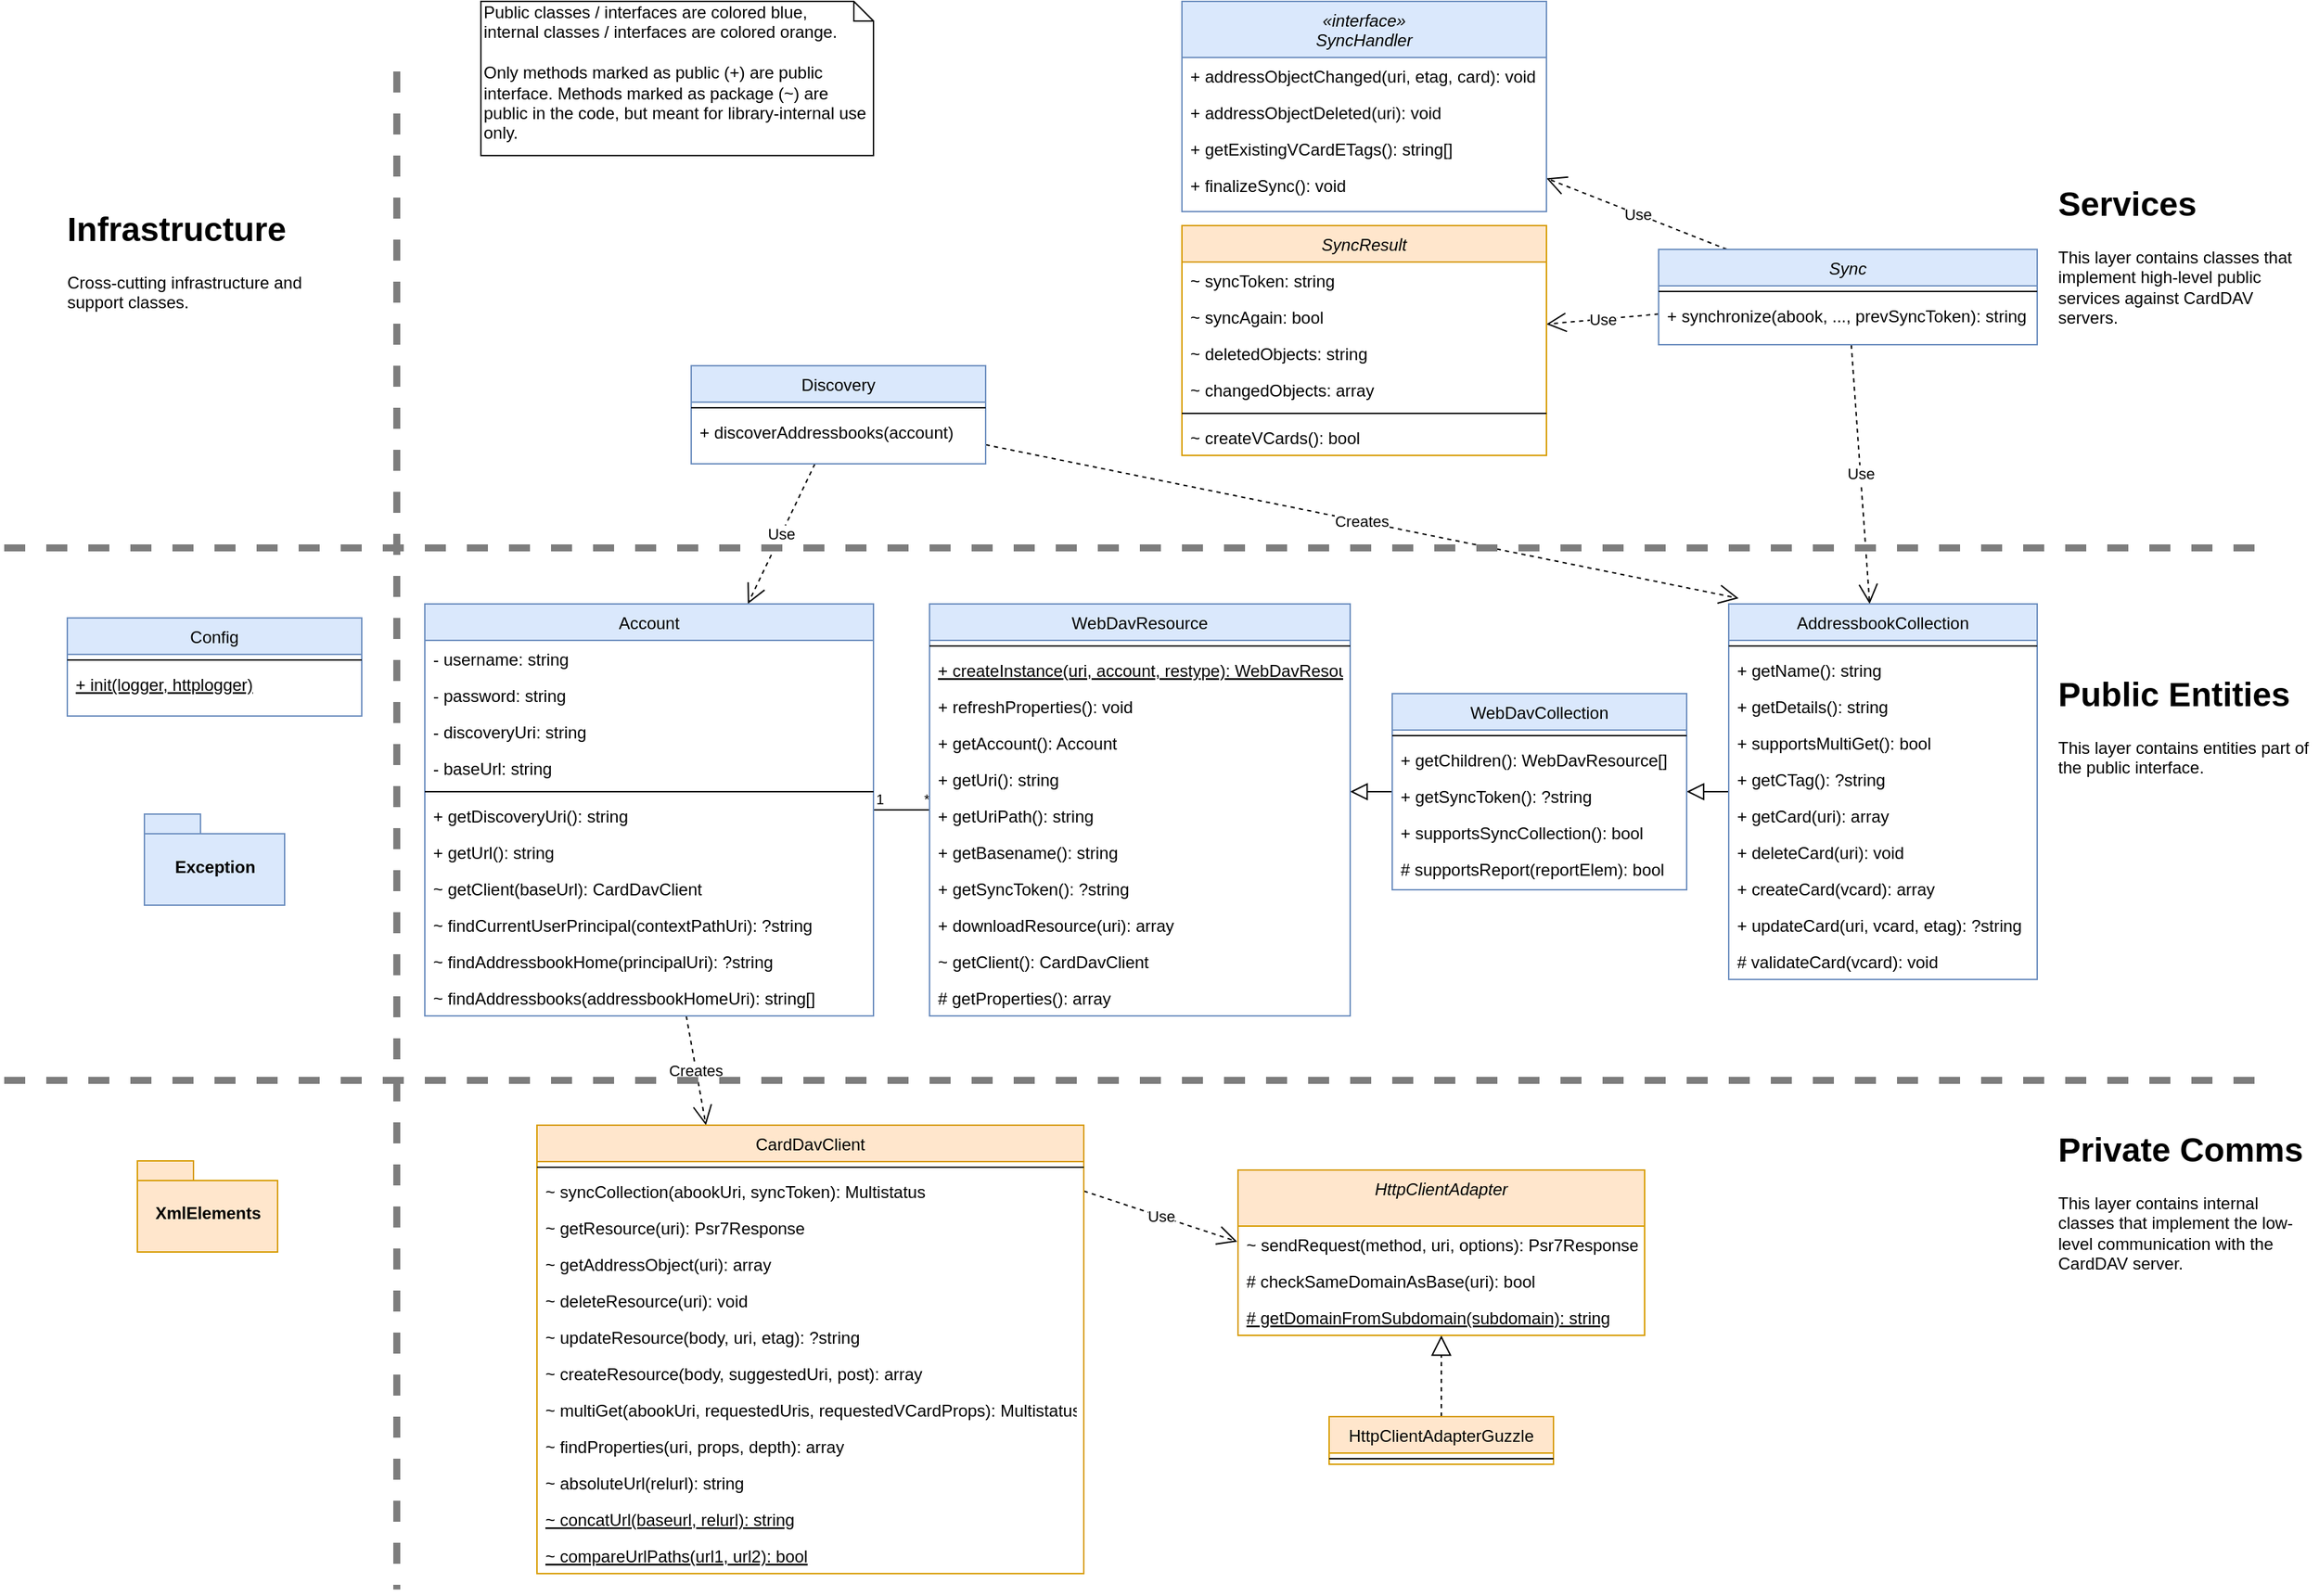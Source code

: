 <mxfile version="13.5.7" type="device"><diagram id="C5RBs43oDa-KdzZeNtuy" name="Page-1"><mxGraphModel dx="1615" dy="567" grid="1" gridSize="10" guides="1" tooltips="1" connect="1" arrows="1" fold="1" page="1" pageScale="1" pageWidth="827" pageHeight="1169" math="0" shadow="0"><root><mxCell id="WIyWlLk6GJQsqaUBKTNV-0"/><mxCell id="WIyWlLk6GJQsqaUBKTNV-1" parent="WIyWlLk6GJQsqaUBKTNV-0"/><mxCell id="zkfFHV4jXpPFQw0GAbJ--16" value="" style="endArrow=block;endSize=10;endFill=0;shadow=0;strokeWidth=1;rounded=0;edgeStyle=elbowEdgeStyle;elbow=horizontal;" parent="WIyWlLk6GJQsqaUBKTNV-1" source="u7erIZxzKKhx946gxsI2-0" target="v_oZCs1MGEyOnMnWpm-Y-0" edge="1"><mxGeometry width="160" relative="1" as="geometry"><mxPoint x="351" y="373" as="sourcePoint"/><mxPoint x="451" y="271" as="targetPoint"/><Array as="points"><mxPoint x="830" y="620"/><mxPoint x="820" y="640"/><mxPoint x="810" y="614"/></Array></mxGeometry></mxCell><mxCell id="u7erIZxzKKhx946gxsI2-4" value="Use" style="endArrow=open;endSize=12;dashed=1;html=1;" parent="WIyWlLk6GJQsqaUBKTNV-1" source="zkfFHV4jXpPFQw0GAbJ--0" target="u7erIZxzKKhx946gxsI2-0" edge="1"><mxGeometry width="160" relative="1" as="geometry"><mxPoint x="273.04" y="268" as="sourcePoint"/><mxPoint x="210" y="370" as="targetPoint"/></mxGeometry></mxCell><mxCell id="u7erIZxzKKhx946gxsI2-10" value="Creates" style="endArrow=open;endSize=12;dashed=1;html=1;entryX=0.032;entryY=-0.015;entryDx=0;entryDy=0;entryPerimeter=0;" parent="WIyWlLk6GJQsqaUBKTNV-1" source="zkfFHV4jXpPFQw0GAbJ--17" target="u7erIZxzKKhx946gxsI2-0" edge="1"><mxGeometry width="160" relative="1" as="geometry"><mxPoint x="361.045" y="268" as="sourcePoint"/><mxPoint x="526" y="490.98" as="targetPoint"/></mxGeometry></mxCell><mxCell id="u7erIZxzKKhx946gxsI2-11" value="Use" style="endArrow=open;endSize=12;dashed=1;html=1;" parent="WIyWlLk6GJQsqaUBKTNV-1" source="zkfFHV4jXpPFQw0GAbJ--17" target="zkfFHV4jXpPFQw0GAbJ--6" edge="1"><mxGeometry width="160" relative="1" as="geometry"><mxPoint x="558.801" y="268" as="sourcePoint"/><mxPoint x="551.199" y="490" as="targetPoint"/></mxGeometry></mxCell><mxCell id="u7erIZxzKKhx946gxsI2-27" value="Use" style="endArrow=open;endSize=12;dashed=1;html=1;" parent="WIyWlLk6GJQsqaUBKTNV-1" source="zkfFHV4jXpPFQw0GAbJ--0" target="u7erIZxzKKhx946gxsI2-36" edge="1"><mxGeometry width="160" relative="1" as="geometry"><mxPoint x="660" y="220" as="sourcePoint"/><mxPoint x="710.0" y="206.579" as="targetPoint"/></mxGeometry></mxCell><mxCell id="u7erIZxzKKhx946gxsI2-28" value="Use" style="endArrow=open;endSize=12;dashed=1;html=1;" parent="WIyWlLk6GJQsqaUBKTNV-1" source="zkfFHV4jXpPFQw0GAbJ--0" target="u7erIZxzKKhx946gxsI2-20" edge="1"><mxGeometry width="160" relative="1" as="geometry"><mxPoint x="630" y="221.891" as="sourcePoint"/><mxPoint x="720" y="205.2" as="targetPoint"/></mxGeometry></mxCell><mxCell id="u7erIZxzKKhx946gxsI2-71" value="" style="endArrow=none;html=1;rounded=0;" parent="WIyWlLk6GJQsqaUBKTNV-1" source="zkfFHV4jXpPFQw0GAbJ--6" target="zkfFHV4jXpPFQw0GAbJ--13" edge="1"><mxGeometry relative="1" as="geometry"><mxPoint x="390" y="840" as="sourcePoint"/><mxPoint x="550" y="840" as="targetPoint"/></mxGeometry></mxCell><mxCell id="u7erIZxzKKhx946gxsI2-72" value="1" style="resizable=0;html=1;align=left;verticalAlign=bottom;labelBackgroundColor=#ffffff;fontSize=10;" parent="u7erIZxzKKhx946gxsI2-71" connectable="0" vertex="1"><mxGeometry x="-1" relative="1" as="geometry"/></mxCell><mxCell id="u7erIZxzKKhx946gxsI2-73" value="*" style="resizable=0;html=1;align=right;verticalAlign=bottom;labelBackgroundColor=#ffffff;fontSize=10;" parent="u7erIZxzKKhx946gxsI2-71" connectable="0" vertex="1"><mxGeometry x="1" relative="1" as="geometry"/></mxCell><mxCell id="u7erIZxzKKhx946gxsI2-80" value="Use" style="endArrow=open;endSize=12;dashed=1;html=1;exitX=1;exitY=0.5;exitDx=0;exitDy=0;entryX=-0.002;entryY=0.433;entryDx=0;entryDy=0;entryPerimeter=0;" parent="WIyWlLk6GJQsqaUBKTNV-1" source="u7erIZxzKKhx946gxsI2-15" target="u7erIZxzKKhx946gxsI2-75" edge="1"><mxGeometry width="160" relative="1" as="geometry"><mxPoint x="265" y="980.491" as="sourcePoint"/><mxPoint x="425" y="949.996" as="targetPoint"/></mxGeometry></mxCell><mxCell id="u7erIZxzKKhx946gxsI2-84" value="" style="endArrow=block;dashed=1;endFill=0;endSize=12;html=1;" parent="WIyWlLk6GJQsqaUBKTNV-1" source="u7erIZxzKKhx946gxsI2-81" target="u7erIZxzKKhx946gxsI2-75" edge="1"><mxGeometry width="160" relative="1" as="geometry"><mxPoint x="310" y="1038" as="sourcePoint"/><mxPoint x="470" y="1038" as="targetPoint"/></mxGeometry></mxCell><mxCell id="u7erIZxzKKhx946gxsI2-85" value="Creates" style="endArrow=open;endSize=12;dashed=1;html=1;entryX=0.309;entryY=0;entryDx=0;entryDy=0;entryPerimeter=0;" parent="WIyWlLk6GJQsqaUBKTNV-1" source="zkfFHV4jXpPFQw0GAbJ--6" target="u7erIZxzKKhx946gxsI2-14" edge="1"><mxGeometry width="160" relative="1" as="geometry"><mxPoint x="20.001" y="876" as="sourcePoint"/><mxPoint x="398.66" y="1081.98" as="targetPoint"/></mxGeometry></mxCell><mxCell id="u7erIZxzKKhx946gxsI2-75" value="HttpClientAdapter" style="swimlane;fontStyle=2;align=center;verticalAlign=top;childLayout=stackLayout;horizontal=1;startSize=40;horizontalStack=0;resizeParent=1;resizeLast=0;collapsible=1;marginBottom=0;rounded=0;shadow=0;strokeWidth=1;fillColor=#ffe6cc;strokeColor=#d79b00;movableLabel=0;resizeHeight=1;" parent="WIyWlLk6GJQsqaUBKTNV-1" vertex="1"><mxGeometry x="560" y="884" width="290" height="118" as="geometry"><mxRectangle x="220" y="120" width="160" height="26" as="alternateBounds"/></mxGeometry></mxCell><mxCell id="u7erIZxzKKhx946gxsI2-76" value="~ sendRequest(method, uri, options): Psr7Response" style="text;strokeColor=none;fillColor=none;align=left;verticalAlign=top;spacingLeft=4;spacingRight=4;overflow=hidden;rotatable=0;points=[[0,0.5],[1,0.5]];portConstraint=eastwest;" parent="u7erIZxzKKhx946gxsI2-75" vertex="1"><mxGeometry y="40" width="290" height="26" as="geometry"/></mxCell><mxCell id="rVAlodFFeOMfBNMGurua-0" value="# checkSameDomainAsBase(uri): bool" style="text;strokeColor=none;fillColor=none;align=left;verticalAlign=top;spacingLeft=4;spacingRight=4;overflow=hidden;rotatable=0;points=[[0,0.5],[1,0.5]];portConstraint=eastwest;" parent="u7erIZxzKKhx946gxsI2-75" vertex="1"><mxGeometry y="66" width="290" height="26" as="geometry"/></mxCell><mxCell id="rVAlodFFeOMfBNMGurua-1" value="# getDomainFromSubdomain(subdomain): string" style="text;strokeColor=none;fillColor=none;align=left;verticalAlign=top;spacingLeft=4;spacingRight=4;overflow=hidden;rotatable=0;points=[[0,0.5],[1,0.5]];portConstraint=eastwest;fontStyle=4" parent="u7erIZxzKKhx946gxsI2-75" vertex="1"><mxGeometry y="92" width="290" height="26" as="geometry"/></mxCell><mxCell id="u7erIZxzKKhx946gxsI2-14" value="CardDavClient" style="swimlane;fontStyle=0;align=center;verticalAlign=top;childLayout=stackLayout;horizontal=1;startSize=26;horizontalStack=0;resizeParent=1;resizeLast=0;collapsible=1;marginBottom=0;rounded=0;shadow=0;strokeWidth=1;fillColor=#ffe6cc;strokeColor=#d79b00;" parent="WIyWlLk6GJQsqaUBKTNV-1" vertex="1"><mxGeometry x="60" y="852" width="390" height="320" as="geometry"><mxRectangle x="340" y="380" width="170" height="26" as="alternateBounds"/></mxGeometry></mxCell><mxCell id="u7erIZxzKKhx946gxsI2-16" value="" style="line;html=1;strokeWidth=1;align=left;verticalAlign=middle;spacingTop=-1;spacingLeft=3;spacingRight=3;rotatable=0;labelPosition=right;points=[];portConstraint=eastwest;" parent="u7erIZxzKKhx946gxsI2-14" vertex="1"><mxGeometry y="26" width="390" height="8" as="geometry"/></mxCell><mxCell id="u7erIZxzKKhx946gxsI2-15" value="~ syncCollection(abookUri, syncToken): Multistatus" style="text;align=left;verticalAlign=top;spacingLeft=4;spacingRight=4;overflow=hidden;rotatable=0;points=[[0,0.5],[1,0.5]];portConstraint=eastwest;" parent="u7erIZxzKKhx946gxsI2-14" vertex="1"><mxGeometry y="34" width="390" height="26" as="geometry"/></mxCell><mxCell id="u7erIZxzKKhx946gxsI2-86" value="~ getResource(uri): Psr7Response" style="text;align=left;verticalAlign=top;spacingLeft=4;spacingRight=4;overflow=hidden;rotatable=0;points=[[0,0.5],[1,0.5]];portConstraint=eastwest;" parent="u7erIZxzKKhx946gxsI2-14" vertex="1"><mxGeometry y="60" width="390" height="26" as="geometry"/></mxCell><mxCell id="u7erIZxzKKhx946gxsI2-87" value="~ getAddressObject(uri): array" style="text;align=left;verticalAlign=top;spacingLeft=4;spacingRight=4;overflow=hidden;rotatable=0;points=[[0,0.5],[1,0.5]];portConstraint=eastwest;" parent="u7erIZxzKKhx946gxsI2-14" vertex="1"><mxGeometry y="86" width="390" height="26" as="geometry"/></mxCell><mxCell id="u7erIZxzKKhx946gxsI2-88" value="~ deleteResource(uri): void" style="text;align=left;verticalAlign=top;spacingLeft=4;spacingRight=4;overflow=hidden;rotatable=0;points=[[0,0.5],[1,0.5]];portConstraint=eastwest;" parent="u7erIZxzKKhx946gxsI2-14" vertex="1"><mxGeometry y="112" width="390" height="26" as="geometry"/></mxCell><mxCell id="u7erIZxzKKhx946gxsI2-89" value="~ updateResource(body, uri, etag): ?string" style="text;align=left;verticalAlign=top;spacingLeft=4;spacingRight=4;overflow=hidden;rotatable=0;points=[[0,0.5],[1,0.5]];portConstraint=eastwest;" parent="u7erIZxzKKhx946gxsI2-14" vertex="1"><mxGeometry y="138" width="390" height="26" as="geometry"/></mxCell><mxCell id="u7erIZxzKKhx946gxsI2-90" value="~ createResource(body, suggestedUri, post): array" style="text;align=left;verticalAlign=top;spacingLeft=4;spacingRight=4;overflow=hidden;rotatable=0;points=[[0,0.5],[1,0.5]];portConstraint=eastwest;" parent="u7erIZxzKKhx946gxsI2-14" vertex="1"><mxGeometry y="164" width="390" height="26" as="geometry"/></mxCell><mxCell id="u7erIZxzKKhx946gxsI2-91" value="~ multiGet(abookUri, requestedUris, requestedVCardProps): Multistatus" style="text;align=left;verticalAlign=top;spacingLeft=4;spacingRight=4;overflow=hidden;rotatable=0;points=[[0,0.5],[1,0.5]];portConstraint=eastwest;" parent="u7erIZxzKKhx946gxsI2-14" vertex="1"><mxGeometry y="190" width="390" height="26" as="geometry"/></mxCell><mxCell id="u7erIZxzKKhx946gxsI2-92" value="~ findProperties(uri, props, depth): array" style="text;align=left;verticalAlign=top;spacingLeft=4;spacingRight=4;overflow=hidden;rotatable=0;points=[[0,0.5],[1,0.5]];portConstraint=eastwest;" parent="u7erIZxzKKhx946gxsI2-14" vertex="1"><mxGeometry y="216" width="390" height="26" as="geometry"/></mxCell><mxCell id="u7erIZxzKKhx946gxsI2-93" value="~ absoluteUrl(relurl): string" style="text;align=left;verticalAlign=top;spacingLeft=4;spacingRight=4;overflow=hidden;rotatable=0;points=[[0,0.5],[1,0.5]];portConstraint=eastwest;" parent="u7erIZxzKKhx946gxsI2-14" vertex="1"><mxGeometry y="242" width="390" height="26" as="geometry"/></mxCell><mxCell id="u7erIZxzKKhx946gxsI2-94" value="~ concatUrl(baseurl, relurl): string" style="text;align=left;verticalAlign=top;spacingLeft=4;spacingRight=4;overflow=hidden;rotatable=0;points=[[0,0.5],[1,0.5]];portConstraint=eastwest;fontStyle=4" parent="u7erIZxzKKhx946gxsI2-14" vertex="1"><mxGeometry y="268" width="390" height="26" as="geometry"/></mxCell><mxCell id="u7erIZxzKKhx946gxsI2-95" value="~ compareUrlPaths(url1, url2): bool" style="text;align=left;verticalAlign=top;spacingLeft=4;spacingRight=4;overflow=hidden;rotatable=0;points=[[0,0.5],[1,0.5]];portConstraint=eastwest;fontStyle=4" parent="u7erIZxzKKhx946gxsI2-14" vertex="1"><mxGeometry y="294" width="390" height="26" as="geometry"/></mxCell><mxCell id="u7erIZxzKKhx946gxsI2-96" value="" style="endArrow=none;html=1;strokeWidth=5;dashed=1;strokeColor=#7D7D7D;" parent="WIyWlLk6GJQsqaUBKTNV-1" edge="1"><mxGeometry width="50" height="50" relative="1" as="geometry"><mxPoint x="-320" y="440" as="sourcePoint"/><mxPoint x="1300" y="440" as="targetPoint"/></mxGeometry></mxCell><mxCell id="u7erIZxzKKhx946gxsI2-97" value="" style="endArrow=none;html=1;strokeWidth=5;dashed=1;strokeColor=#7D7D7D;" parent="WIyWlLk6GJQsqaUBKTNV-1" edge="1"><mxGeometry width="50" height="50" relative="1" as="geometry"><mxPoint x="-320" y="820" as="sourcePoint"/><mxPoint x="1300" y="820" as="targetPoint"/></mxGeometry></mxCell><mxCell id="u7erIZxzKKhx946gxsI2-99" value="&lt;h1&gt;Services&lt;/h1&gt;&lt;p&gt;This layer contains classes that implement high-level public services against CardDAV servers.&lt;/p&gt;" style="text;html=1;strokeColor=none;fillColor=none;spacing=5;spacingTop=-20;whiteSpace=wrap;overflow=hidden;rounded=0;" parent="WIyWlLk6GJQsqaUBKTNV-1" vertex="1"><mxGeometry x="1140" y="175" width="190" height="120" as="geometry"/></mxCell><mxCell id="u7erIZxzKKhx946gxsI2-100" value="&lt;h1&gt;Public Entities&lt;/h1&gt;&lt;p&gt;This layer contains entities part of the public interface.&lt;/p&gt;" style="text;html=1;strokeColor=none;fillColor=none;spacing=5;spacingTop=-20;whiteSpace=wrap;overflow=hidden;rounded=0;" parent="WIyWlLk6GJQsqaUBKTNV-1" vertex="1"><mxGeometry x="1140" y="525" width="190" height="85" as="geometry"/></mxCell><mxCell id="u7erIZxzKKhx946gxsI2-101" value="Public classes / interfaces are colored blue,&lt;br&gt;internal classes / interfaces are colored orange.&lt;br&gt;&lt;br&gt;Only methods marked as public (+) are public interface. Methods marked as package (~) are public in the code, but meant for library-internal use only." style="shape=note;whiteSpace=wrap;html=1;size=14;verticalAlign=top;align=left;spacingTop=-6;" parent="WIyWlLk6GJQsqaUBKTNV-1" vertex="1"><mxGeometry x="20" y="50" width="280" height="110" as="geometry"/></mxCell><mxCell id="u7erIZxzKKhx946gxsI2-102" value="&lt;h1&gt;Private Comms&lt;/h1&gt;&lt;p&gt;This layer contains internal classes that implement the low-level communication with the CardDAV server.&lt;/p&gt;" style="text;html=1;strokeColor=none;fillColor=none;spacing=5;spacingTop=-20;whiteSpace=wrap;overflow=hidden;rounded=0;" parent="WIyWlLk6GJQsqaUBKTNV-1" vertex="1"><mxGeometry x="1140" y="850" width="190" height="120" as="geometry"/></mxCell><mxCell id="u7erIZxzKKhx946gxsI2-107" value="XmlElements" style="shape=folder;fontStyle=1;spacingTop=10;tabWidth=40;tabHeight=14;tabPosition=left;html=1;fillColor=#ffe6cc;strokeColor=#d79b00;" parent="WIyWlLk6GJQsqaUBKTNV-1" vertex="1"><mxGeometry x="-225" y="877.5" width="100" height="65" as="geometry"/></mxCell><mxCell id="u7erIZxzKKhx946gxsI2-110" value="Exception" style="shape=folder;fontStyle=1;spacingTop=10;tabWidth=40;tabHeight=14;tabPosition=left;html=1;fillColor=#dae8fc;strokeColor=#6c8ebf;" parent="WIyWlLk6GJQsqaUBKTNV-1" vertex="1"><mxGeometry x="-220" y="630" width="100" height="65" as="geometry"/></mxCell><mxCell id="u7erIZxzKKhx946gxsI2-104" value="Config" style="swimlane;fontStyle=0;align=center;verticalAlign=top;childLayout=stackLayout;horizontal=1;startSize=26;horizontalStack=0;resizeParent=1;resizeLast=0;collapsible=1;marginBottom=0;rounded=0;shadow=0;strokeWidth=1;fillColor=#dae8fc;strokeColor=#6c8ebf;" parent="WIyWlLk6GJQsqaUBKTNV-1" vertex="1"><mxGeometry x="-275" y="490" width="210" height="70" as="geometry"><mxRectangle x="550" y="140" width="160" height="26" as="alternateBounds"/></mxGeometry></mxCell><mxCell id="u7erIZxzKKhx946gxsI2-105" value="" style="line;html=1;strokeWidth=1;align=left;verticalAlign=middle;spacingTop=-1;spacingLeft=3;spacingRight=3;rotatable=0;labelPosition=right;points=[];portConstraint=eastwest;" parent="u7erIZxzKKhx946gxsI2-104" vertex="1"><mxGeometry y="26" width="210" height="8" as="geometry"/></mxCell><mxCell id="u7erIZxzKKhx946gxsI2-106" value="+ init(logger, httplogger)" style="text;align=left;verticalAlign=top;spacingLeft=4;spacingRight=4;overflow=hidden;rotatable=0;points=[[0,0.5],[1,0.5]];portConstraint=eastwest;fontStyle=4" parent="u7erIZxzKKhx946gxsI2-104" vertex="1"><mxGeometry y="34" width="210" height="26" as="geometry"/></mxCell><mxCell id="u7erIZxzKKhx946gxsI2-111" value="" style="endArrow=none;html=1;strokeWidth=5;dashed=1;strokeColor=#7D7D7D;" parent="WIyWlLk6GJQsqaUBKTNV-1" edge="1"><mxGeometry width="50" height="50" relative="1" as="geometry"><mxPoint x="-40" y="100" as="sourcePoint"/><mxPoint x="-40" y="1183.333" as="targetPoint"/></mxGeometry></mxCell><mxCell id="u7erIZxzKKhx946gxsI2-112" value="&lt;h1&gt;Infrastructure&lt;/h1&gt;&lt;p&gt;Cross-cutting infrastructure and support classes.&lt;/p&gt;" style="text;html=1;strokeColor=none;fillColor=none;spacing=5;spacingTop=-20;whiteSpace=wrap;overflow=hidden;rounded=0;" parent="WIyWlLk6GJQsqaUBKTNV-1" vertex="1"><mxGeometry x="-280" y="192.5" width="190" height="85" as="geometry"/></mxCell><mxCell id="u7erIZxzKKhx946gxsI2-81" value="HttpClientAdapterGuzzle" style="swimlane;fontStyle=0;align=center;verticalAlign=top;childLayout=stackLayout;horizontal=1;startSize=26;horizontalStack=0;resizeParent=1;resizeLast=0;collapsible=1;marginBottom=0;rounded=0;shadow=0;strokeWidth=1;fillColor=#ffe6cc;strokeColor=#d79b00;" parent="WIyWlLk6GJQsqaUBKTNV-1" vertex="1"><mxGeometry x="625" y="1060" width="160" height="34" as="geometry"><mxRectangle x="340" y="380" width="170" height="26" as="alternateBounds"/></mxGeometry></mxCell><mxCell id="u7erIZxzKKhx946gxsI2-83" value="" style="line;html=1;strokeWidth=1;align=left;verticalAlign=middle;spacingTop=-1;spacingLeft=3;spacingRight=3;rotatable=0;labelPosition=right;points=[];portConstraint=eastwest;" parent="u7erIZxzKKhx946gxsI2-81" vertex="1"><mxGeometry y="26" width="160" height="8" as="geometry"/></mxCell><mxCell id="zkfFHV4jXpPFQw0GAbJ--6" value="Account" style="swimlane;fontStyle=0;align=center;verticalAlign=top;childLayout=stackLayout;horizontal=1;startSize=26;horizontalStack=0;resizeParent=1;resizeLast=0;collapsible=1;marginBottom=0;rounded=0;shadow=0;strokeWidth=1;fillColor=#dae8fc;strokeColor=#6c8ebf;" parent="WIyWlLk6GJQsqaUBKTNV-1" vertex="1"><mxGeometry x="-20" y="480" width="320" height="294" as="geometry"><mxRectangle x="130" y="380" width="160" height="26" as="alternateBounds"/></mxGeometry></mxCell><mxCell id="zkfFHV4jXpPFQw0GAbJ--7" value="- username: string" style="text;align=left;verticalAlign=top;spacingLeft=4;spacingRight=4;overflow=hidden;rotatable=0;points=[[0,0.5],[1,0.5]];portConstraint=eastwest;" parent="zkfFHV4jXpPFQw0GAbJ--6" vertex="1"><mxGeometry y="26" width="320" height="26" as="geometry"/></mxCell><mxCell id="zkfFHV4jXpPFQw0GAbJ--8" value="- password: string" style="text;align=left;verticalAlign=top;spacingLeft=4;spacingRight=4;overflow=hidden;rotatable=0;points=[[0,0.5],[1,0.5]];portConstraint=eastwest;rounded=0;shadow=0;html=0;" parent="zkfFHV4jXpPFQw0GAbJ--6" vertex="1"><mxGeometry y="52" width="320" height="26" as="geometry"/></mxCell><mxCell id="u7erIZxzKKhx946gxsI2-48" value="- discoveryUri: string" style="text;align=left;verticalAlign=top;spacingLeft=4;spacingRight=4;overflow=hidden;rotatable=0;points=[[0,0.5],[1,0.5]];portConstraint=eastwest;rounded=0;shadow=0;html=0;" parent="zkfFHV4jXpPFQw0GAbJ--6" vertex="1"><mxGeometry y="78" width="320" height="26" as="geometry"/></mxCell><mxCell id="u7erIZxzKKhx946gxsI2-49" value="- baseUrl: string" style="text;align=left;verticalAlign=top;spacingLeft=4;spacingRight=4;overflow=hidden;rotatable=0;points=[[0,0.5],[1,0.5]];portConstraint=eastwest;rounded=0;shadow=0;html=0;" parent="zkfFHV4jXpPFQw0GAbJ--6" vertex="1"><mxGeometry y="104" width="320" height="26" as="geometry"/></mxCell><mxCell id="zkfFHV4jXpPFQw0GAbJ--9" value="" style="line;html=1;strokeWidth=1;align=left;verticalAlign=middle;spacingTop=-1;spacingLeft=3;spacingRight=3;rotatable=0;labelPosition=right;points=[];portConstraint=eastwest;" parent="zkfFHV4jXpPFQw0GAbJ--6" vertex="1"><mxGeometry y="130" width="320" height="8" as="geometry"/></mxCell><mxCell id="zkfFHV4jXpPFQw0GAbJ--11" value="+ getDiscoveryUri(): string" style="text;align=left;verticalAlign=top;spacingLeft=4;spacingRight=4;overflow=hidden;rotatable=0;points=[[0,0.5],[1,0.5]];portConstraint=eastwest;" parent="zkfFHV4jXpPFQw0GAbJ--6" vertex="1"><mxGeometry y="138" width="320" height="26" as="geometry"/></mxCell><mxCell id="u7erIZxzKKhx946gxsI2-6" value="+ getUrl(): string" style="text;align=left;verticalAlign=top;spacingLeft=4;spacingRight=4;overflow=hidden;rotatable=0;points=[[0,0.5],[1,0.5]];portConstraint=eastwest;" parent="zkfFHV4jXpPFQw0GAbJ--6" vertex="1"><mxGeometry y="164" width="320" height="26" as="geometry"/></mxCell><mxCell id="zkfFHV4jXpPFQw0GAbJ--10" value="~ getClient(baseUrl): CardDavClient" style="text;align=left;verticalAlign=top;spacingLeft=4;spacingRight=4;overflow=hidden;rotatable=0;points=[[0,0.5],[1,0.5]];portConstraint=eastwest;fontStyle=0" parent="zkfFHV4jXpPFQw0GAbJ--6" vertex="1"><mxGeometry y="190" width="320" height="26" as="geometry"/></mxCell><mxCell id="u7erIZxzKKhx946gxsI2-50" value="~ findCurrentUserPrincipal(contextPathUri): ?string" style="text;align=left;verticalAlign=top;spacingLeft=4;spacingRight=4;overflow=hidden;rotatable=0;points=[[0,0.5],[1,0.5]];portConstraint=eastwest;" parent="zkfFHV4jXpPFQw0GAbJ--6" vertex="1"><mxGeometry y="216" width="320" height="26" as="geometry"/></mxCell><mxCell id="u7erIZxzKKhx946gxsI2-51" value="~ findAddressbookHome(principalUri): ?string" style="text;align=left;verticalAlign=top;spacingLeft=4;spacingRight=4;overflow=hidden;rotatable=0;points=[[0,0.5],[1,0.5]];portConstraint=eastwest;" parent="zkfFHV4jXpPFQw0GAbJ--6" vertex="1"><mxGeometry y="242" width="320" height="26" as="geometry"/></mxCell><mxCell id="u7erIZxzKKhx946gxsI2-52" value="~ findAddressbooks(addressbookHomeUri): string[]" style="text;align=left;verticalAlign=top;spacingLeft=4;spacingRight=4;overflow=hidden;rotatable=0;points=[[0,0.5],[1,0.5]];portConstraint=eastwest;" parent="zkfFHV4jXpPFQw0GAbJ--6" vertex="1"><mxGeometry y="268" width="320" height="26" as="geometry"/></mxCell><mxCell id="v_oZCs1MGEyOnMnWpm-Y-11" value="" style="endArrow=block;endSize=10;endFill=0;shadow=0;strokeWidth=1;rounded=0;edgeStyle=elbowEdgeStyle;elbow=horizontal;" edge="1" parent="WIyWlLk6GJQsqaUBKTNV-1" source="v_oZCs1MGEyOnMnWpm-Y-0" target="zkfFHV4jXpPFQw0GAbJ--13"><mxGeometry width="160" relative="1" as="geometry"><mxPoint x="860" y="624" as="sourcePoint"/><mxPoint x="820" y="624" as="targetPoint"/><Array as="points"><mxPoint x="590" y="620"/><mxPoint x="580" y="600"/><mxPoint x="600" y="624"/></Array></mxGeometry></mxCell><mxCell id="zkfFHV4jXpPFQw0GAbJ--0" value="Sync" style="swimlane;fontStyle=2;align=center;verticalAlign=top;childLayout=stackLayout;horizontal=1;startSize=26;horizontalStack=0;resizeParent=1;resizeLast=0;collapsible=1;marginBottom=0;rounded=0;shadow=0;strokeWidth=1;fillColor=#dae8fc;strokeColor=#6c8ebf;" parent="WIyWlLk6GJQsqaUBKTNV-1" vertex="1"><mxGeometry x="860" y="227" width="270" height="68" as="geometry"><mxRectangle x="220" y="120" width="160" height="26" as="alternateBounds"/></mxGeometry></mxCell><mxCell id="zkfFHV4jXpPFQw0GAbJ--4" value="" style="line;html=1;strokeWidth=1;align=left;verticalAlign=middle;spacingTop=-1;spacingLeft=3;spacingRight=3;rotatable=0;labelPosition=right;points=[];portConstraint=eastwest;" parent="zkfFHV4jXpPFQw0GAbJ--0" vertex="1"><mxGeometry y="26" width="270" height="8" as="geometry"/></mxCell><mxCell id="zkfFHV4jXpPFQw0GAbJ--5" value="+ synchronize(abook, ..., prevSyncToken): string" style="text;align=left;verticalAlign=top;spacingLeft=4;spacingRight=4;overflow=hidden;rotatable=0;points=[[0,0.5],[1,0.5]];portConstraint=eastwest;" parent="zkfFHV4jXpPFQw0GAbJ--0" vertex="1"><mxGeometry y="34" width="270" height="26" as="geometry"/></mxCell><mxCell id="u7erIZxzKKhx946gxsI2-36" value="«interface»&#10;SyncHandler" style="swimlane;fontStyle=2;align=center;verticalAlign=top;childLayout=stackLayout;horizontal=1;startSize=40;horizontalStack=0;resizeParent=1;resizeLast=0;collapsible=1;marginBottom=0;rounded=0;shadow=0;strokeWidth=1;fillColor=#dae8fc;strokeColor=#6c8ebf;movableLabel=0;resizeHeight=1;" parent="WIyWlLk6GJQsqaUBKTNV-1" vertex="1"><mxGeometry x="520" y="50" width="260" height="150" as="geometry"><mxRectangle x="220" y="120" width="160" height="26" as="alternateBounds"/></mxGeometry></mxCell><mxCell id="u7erIZxzKKhx946gxsI2-42" value="+ addressObjectChanged(uri, etag, card): void" style="text;strokeColor=none;fillColor=none;align=left;verticalAlign=top;spacingLeft=4;spacingRight=4;overflow=hidden;rotatable=0;points=[[0,0.5],[1,0.5]];portConstraint=eastwest;" parent="u7erIZxzKKhx946gxsI2-36" vertex="1"><mxGeometry y="40" width="260" height="26" as="geometry"/></mxCell><mxCell id="u7erIZxzKKhx946gxsI2-43" value="+ addressObjectDeleted(uri): void" style="text;strokeColor=none;fillColor=none;align=left;verticalAlign=top;spacingLeft=4;spacingRight=4;overflow=hidden;rotatable=0;points=[[0,0.5],[1,0.5]];portConstraint=eastwest;" parent="u7erIZxzKKhx946gxsI2-36" vertex="1"><mxGeometry y="66" width="260" height="26" as="geometry"/></mxCell><mxCell id="u7erIZxzKKhx946gxsI2-45" value="+ getExistingVCardETags(): string[]" style="text;strokeColor=none;fillColor=none;align=left;verticalAlign=top;spacingLeft=4;spacingRight=4;overflow=hidden;rotatable=0;points=[[0,0.5],[1,0.5]];portConstraint=eastwest;" parent="u7erIZxzKKhx946gxsI2-36" vertex="1"><mxGeometry y="92" width="260" height="26" as="geometry"/></mxCell><mxCell id="u7erIZxzKKhx946gxsI2-46" value="+ finalizeSync(): void" style="text;strokeColor=none;fillColor=none;align=left;verticalAlign=top;spacingLeft=4;spacingRight=4;overflow=hidden;rotatable=0;points=[[0,0.5],[1,0.5]];portConstraint=eastwest;" parent="u7erIZxzKKhx946gxsI2-36" vertex="1"><mxGeometry y="118" width="260" height="26" as="geometry"/></mxCell><mxCell id="u7erIZxzKKhx946gxsI2-20" value="SyncResult" style="swimlane;fontStyle=2;align=center;verticalAlign=top;childLayout=stackLayout;horizontal=1;startSize=26;horizontalStack=0;resizeParent=1;resizeLast=0;collapsible=1;marginBottom=0;rounded=0;shadow=0;strokeWidth=1;fillColor=#ffe6cc;strokeColor=#d79b00;" parent="WIyWlLk6GJQsqaUBKTNV-1" vertex="1"><mxGeometry x="520" y="210" width="260" height="164" as="geometry"><mxRectangle x="220" y="120" width="160" height="26" as="alternateBounds"/></mxGeometry></mxCell><mxCell id="u7erIZxzKKhx946gxsI2-22" value="~ syncToken: string" style="text;align=left;verticalAlign=top;spacingLeft=4;spacingRight=4;overflow=hidden;rotatable=0;points=[[0,0.5],[1,0.5]];portConstraint=eastwest;" parent="u7erIZxzKKhx946gxsI2-20" vertex="1"><mxGeometry y="26" width="260" height="26" as="geometry"/></mxCell><mxCell id="u7erIZxzKKhx946gxsI2-29" value="~ syncAgain: bool" style="text;align=left;verticalAlign=top;spacingLeft=4;spacingRight=4;overflow=hidden;rotatable=0;points=[[0,0.5],[1,0.5]];portConstraint=eastwest;" parent="u7erIZxzKKhx946gxsI2-20" vertex="1"><mxGeometry y="52" width="260" height="26" as="geometry"/></mxCell><mxCell id="u7erIZxzKKhx946gxsI2-30" value="~ deletedObjects: string" style="text;align=left;verticalAlign=top;spacingLeft=4;spacingRight=4;overflow=hidden;rotatable=0;points=[[0,0.5],[1,0.5]];portConstraint=eastwest;" parent="u7erIZxzKKhx946gxsI2-20" vertex="1"><mxGeometry y="78" width="260" height="26" as="geometry"/></mxCell><mxCell id="u7erIZxzKKhx946gxsI2-31" value="~ changedObjects: array" style="text;align=left;verticalAlign=top;spacingLeft=4;spacingRight=4;overflow=hidden;rotatable=0;points=[[0,0.5],[1,0.5]];portConstraint=eastwest;" parent="u7erIZxzKKhx946gxsI2-20" vertex="1"><mxGeometry y="104" width="260" height="26" as="geometry"/></mxCell><mxCell id="u7erIZxzKKhx946gxsI2-21" value="" style="line;html=1;strokeWidth=1;align=left;verticalAlign=middle;spacingTop=-1;spacingLeft=3;spacingRight=3;rotatable=0;labelPosition=right;points=[];portConstraint=eastwest;" parent="u7erIZxzKKhx946gxsI2-20" vertex="1"><mxGeometry y="130" width="260" height="8" as="geometry"/></mxCell><mxCell id="u7erIZxzKKhx946gxsI2-32" value="~ createVCards(): bool" style="text;strokeColor=none;fillColor=none;align=left;verticalAlign=top;spacingLeft=4;spacingRight=4;overflow=hidden;rotatable=0;points=[[0,0.5],[1,0.5]];portConstraint=eastwest;" parent="u7erIZxzKKhx946gxsI2-20" vertex="1"><mxGeometry y="138" width="260" height="26" as="geometry"/></mxCell><mxCell id="zkfFHV4jXpPFQw0GAbJ--17" value="Discovery" style="swimlane;fontStyle=0;align=center;verticalAlign=top;childLayout=stackLayout;horizontal=1;startSize=26;horizontalStack=0;resizeParent=1;resizeLast=0;collapsible=1;marginBottom=0;rounded=0;shadow=0;strokeWidth=1;fillColor=#dae8fc;strokeColor=#6c8ebf;" parent="WIyWlLk6GJQsqaUBKTNV-1" vertex="1"><mxGeometry x="170" y="310" width="210" height="70" as="geometry"><mxRectangle x="550" y="140" width="160" height="26" as="alternateBounds"/></mxGeometry></mxCell><mxCell id="zkfFHV4jXpPFQw0GAbJ--23" value="" style="line;html=1;strokeWidth=1;align=left;verticalAlign=middle;spacingTop=-1;spacingLeft=3;spacingRight=3;rotatable=0;labelPosition=right;points=[];portConstraint=eastwest;" parent="zkfFHV4jXpPFQw0GAbJ--17" vertex="1"><mxGeometry y="26" width="210" height="8" as="geometry"/></mxCell><mxCell id="zkfFHV4jXpPFQw0GAbJ--24" value="+ discoverAddressbooks(account)" style="text;align=left;verticalAlign=top;spacingLeft=4;spacingRight=4;overflow=hidden;rotatable=0;points=[[0,0.5],[1,0.5]];portConstraint=eastwest;" parent="zkfFHV4jXpPFQw0GAbJ--17" vertex="1"><mxGeometry y="34" width="210" height="26" as="geometry"/></mxCell><mxCell id="zkfFHV4jXpPFQw0GAbJ--13" value="WebDavResource" style="swimlane;fontStyle=0;align=center;verticalAlign=top;childLayout=stackLayout;horizontal=1;startSize=26;horizontalStack=0;resizeParent=1;resizeLast=0;collapsible=1;marginBottom=0;rounded=0;shadow=0;strokeWidth=1;fillColor=#dae8fc;strokeColor=#6c8ebf;" parent="WIyWlLk6GJQsqaUBKTNV-1" vertex="1"><mxGeometry x="340" y="480" width="300" height="294" as="geometry"><mxRectangle x="340" y="380" width="170" height="26" as="alternateBounds"/></mxGeometry></mxCell><mxCell id="zkfFHV4jXpPFQw0GAbJ--15" value="" style="line;html=1;strokeWidth=1;align=left;verticalAlign=middle;spacingTop=-1;spacingLeft=3;spacingRight=3;rotatable=0;labelPosition=right;points=[];portConstraint=eastwest;" parent="zkfFHV4jXpPFQw0GAbJ--13" vertex="1"><mxGeometry y="26" width="300" height="8" as="geometry"/></mxCell><mxCell id="v_oZCs1MGEyOnMnWpm-Y-15" value="+ createInstance(uri, account, restype): WebDavResource" style="text;align=left;verticalAlign=top;spacingLeft=4;spacingRight=4;overflow=hidden;rotatable=0;points=[[0,0.5],[1,0.5]];portConstraint=eastwest;fontStyle=4" vertex="1" parent="zkfFHV4jXpPFQw0GAbJ--13"><mxGeometry y="34" width="300" height="26" as="geometry"/></mxCell><mxCell id="zkfFHV4jXpPFQw0GAbJ--14" value="+ refreshProperties(): void" style="text;align=left;verticalAlign=top;spacingLeft=4;spacingRight=4;overflow=hidden;rotatable=0;points=[[0,0.5],[1,0.5]];portConstraint=eastwest;" parent="zkfFHV4jXpPFQw0GAbJ--13" vertex="1"><mxGeometry y="60" width="300" height="26" as="geometry"/></mxCell><mxCell id="u7erIZxzKKhx946gxsI2-55" value="+ getAccount(): Account" style="text;align=left;verticalAlign=top;spacingLeft=4;spacingRight=4;overflow=hidden;rotatable=0;points=[[0,0.5],[1,0.5]];portConstraint=eastwest;" parent="zkfFHV4jXpPFQw0GAbJ--13" vertex="1"><mxGeometry y="86" width="300" height="26" as="geometry"/></mxCell><mxCell id="u7erIZxzKKhx946gxsI2-57" value="+ getUri(): string" style="text;align=left;verticalAlign=top;spacingLeft=4;spacingRight=4;overflow=hidden;rotatable=0;points=[[0,0.5],[1,0.5]];portConstraint=eastwest;" parent="zkfFHV4jXpPFQw0GAbJ--13" vertex="1"><mxGeometry y="112" width="300" height="26" as="geometry"/></mxCell><mxCell id="v_oZCs1MGEyOnMnWpm-Y-13" value="+ getUriPath(): string" style="text;align=left;verticalAlign=top;spacingLeft=4;spacingRight=4;overflow=hidden;rotatable=0;points=[[0,0.5],[1,0.5]];portConstraint=eastwest;" vertex="1" parent="zkfFHV4jXpPFQw0GAbJ--13"><mxGeometry y="138" width="300" height="26" as="geometry"/></mxCell><mxCell id="v_oZCs1MGEyOnMnWpm-Y-14" value="+ getBasename(): string" style="text;align=left;verticalAlign=top;spacingLeft=4;spacingRight=4;overflow=hidden;rotatable=0;points=[[0,0.5],[1,0.5]];portConstraint=eastwest;" vertex="1" parent="zkfFHV4jXpPFQw0GAbJ--13"><mxGeometry y="164" width="300" height="26" as="geometry"/></mxCell><mxCell id="u7erIZxzKKhx946gxsI2-58" value="+ getSyncToken(): ?string" style="text;align=left;verticalAlign=top;spacingLeft=4;spacingRight=4;overflow=hidden;rotatable=0;points=[[0,0.5],[1,0.5]];portConstraint=eastwest;" parent="zkfFHV4jXpPFQw0GAbJ--13" vertex="1"><mxGeometry y="190" width="300" height="26" as="geometry"/></mxCell><mxCell id="u7erIZxzKKhx946gxsI2-60" value="+ downloadResource(uri): array" style="text;align=left;verticalAlign=top;spacingLeft=4;spacingRight=4;overflow=hidden;rotatable=0;points=[[0,0.5],[1,0.5]];portConstraint=eastwest;" parent="zkfFHV4jXpPFQw0GAbJ--13" vertex="1"><mxGeometry y="216" width="300" height="26" as="geometry"/></mxCell><mxCell id="u7erIZxzKKhx946gxsI2-56" value="~ getClient(): CardDavClient" style="text;align=left;verticalAlign=top;spacingLeft=4;spacingRight=4;overflow=hidden;rotatable=0;points=[[0,0.5],[1,0.5]];portConstraint=eastwest;" parent="zkfFHV4jXpPFQw0GAbJ--13" vertex="1"><mxGeometry y="242" width="300" height="26" as="geometry"/></mxCell><mxCell id="u7erIZxzKKhx946gxsI2-61" value="# getProperties(): array" style="text;align=left;verticalAlign=top;spacingLeft=4;spacingRight=4;overflow=hidden;rotatable=0;points=[[0,0.5],[1,0.5]];portConstraint=eastwest;" parent="zkfFHV4jXpPFQw0GAbJ--13" vertex="1"><mxGeometry y="268" width="300" height="26" as="geometry"/></mxCell><mxCell id="u7erIZxzKKhx946gxsI2-0" value="AddressbookCollection" style="swimlane;fontStyle=0;align=center;verticalAlign=top;childLayout=stackLayout;horizontal=1;startSize=26;horizontalStack=0;resizeParent=1;resizeLast=0;collapsible=1;marginBottom=0;rounded=0;shadow=0;strokeWidth=1;fillColor=#dae8fc;strokeColor=#6c8ebf;" parent="WIyWlLk6GJQsqaUBKTNV-1" vertex="1"><mxGeometry x="910" y="480" width="220" height="268" as="geometry"><mxRectangle x="340" y="380" width="170" height="26" as="alternateBounds"/></mxGeometry></mxCell><mxCell id="u7erIZxzKKhx946gxsI2-2" value="" style="line;html=1;strokeWidth=1;align=left;verticalAlign=middle;spacingTop=-1;spacingLeft=3;spacingRight=3;rotatable=0;labelPosition=right;points=[];portConstraint=eastwest;" parent="u7erIZxzKKhx946gxsI2-0" vertex="1"><mxGeometry y="26" width="220" height="8" as="geometry"/></mxCell><mxCell id="u7erIZxzKKhx946gxsI2-53" value="+ getName(): string" style="text;strokeColor=none;fillColor=none;align=left;verticalAlign=top;spacingLeft=4;spacingRight=4;overflow=hidden;rotatable=0;points=[[0,0.5],[1,0.5]];portConstraint=eastwest;" parent="u7erIZxzKKhx946gxsI2-0" vertex="1"><mxGeometry y="34" width="220" height="26" as="geometry"/></mxCell><mxCell id="u7erIZxzKKhx946gxsI2-54" value="+ getDetails(): string" style="text;strokeColor=none;fillColor=none;align=left;verticalAlign=top;spacingLeft=4;spacingRight=4;overflow=hidden;rotatable=0;points=[[0,0.5],[1,0.5]];portConstraint=eastwest;" parent="u7erIZxzKKhx946gxsI2-0" vertex="1"><mxGeometry y="60" width="220" height="26" as="geometry"/></mxCell><mxCell id="u7erIZxzKKhx946gxsI2-63" value="+ supportsMultiGet(): bool" style="text;strokeColor=none;fillColor=none;align=left;verticalAlign=top;spacingLeft=4;spacingRight=4;overflow=hidden;rotatable=0;points=[[0,0.5],[1,0.5]];portConstraint=eastwest;" parent="u7erIZxzKKhx946gxsI2-0" vertex="1"><mxGeometry y="86" width="220" height="26" as="geometry"/></mxCell><mxCell id="u7erIZxzKKhx946gxsI2-64" value="+ getCTag(): ?string" style="text;strokeColor=none;fillColor=none;align=left;verticalAlign=top;spacingLeft=4;spacingRight=4;overflow=hidden;rotatable=0;points=[[0,0.5],[1,0.5]];portConstraint=eastwest;" parent="u7erIZxzKKhx946gxsI2-0" vertex="1"><mxGeometry y="112" width="220" height="26" as="geometry"/></mxCell><mxCell id="u7erIZxzKKhx946gxsI2-65" value="+ getCard(uri): array" style="text;strokeColor=none;fillColor=none;align=left;verticalAlign=top;spacingLeft=4;spacingRight=4;overflow=hidden;rotatable=0;points=[[0,0.5],[1,0.5]];portConstraint=eastwest;" parent="u7erIZxzKKhx946gxsI2-0" vertex="1"><mxGeometry y="138" width="220" height="26" as="geometry"/></mxCell><mxCell id="u7erIZxzKKhx946gxsI2-66" value="+ deleteCard(uri): void" style="text;strokeColor=none;fillColor=none;align=left;verticalAlign=top;spacingLeft=4;spacingRight=4;overflow=hidden;rotatable=0;points=[[0,0.5],[1,0.5]];portConstraint=eastwest;" parent="u7erIZxzKKhx946gxsI2-0" vertex="1"><mxGeometry y="164" width="220" height="26" as="geometry"/></mxCell><mxCell id="u7erIZxzKKhx946gxsI2-67" value="+ createCard(vcard): array" style="text;strokeColor=none;fillColor=none;align=left;verticalAlign=top;spacingLeft=4;spacingRight=4;overflow=hidden;rotatable=0;points=[[0,0.5],[1,0.5]];portConstraint=eastwest;" parent="u7erIZxzKKhx946gxsI2-0" vertex="1"><mxGeometry y="190" width="220" height="26" as="geometry"/></mxCell><mxCell id="u7erIZxzKKhx946gxsI2-68" value="+ updateCard(uri, vcard, etag): ?string" style="text;strokeColor=none;fillColor=none;align=left;verticalAlign=top;spacingLeft=4;spacingRight=4;overflow=hidden;rotatable=0;points=[[0,0.5],[1,0.5]];portConstraint=eastwest;" parent="u7erIZxzKKhx946gxsI2-0" vertex="1"><mxGeometry y="216" width="220" height="26" as="geometry"/></mxCell><mxCell id="u7erIZxzKKhx946gxsI2-69" value="# validateCard(vcard): void" style="text;strokeColor=none;fillColor=none;align=left;verticalAlign=top;spacingLeft=4;spacingRight=4;overflow=hidden;rotatable=0;points=[[0,0.5],[1,0.5]];portConstraint=eastwest;" parent="u7erIZxzKKhx946gxsI2-0" vertex="1"><mxGeometry y="242" width="220" height="26" as="geometry"/></mxCell><mxCell id="v_oZCs1MGEyOnMnWpm-Y-0" value="WebDavCollection" style="swimlane;fontStyle=0;align=center;verticalAlign=top;childLayout=stackLayout;horizontal=1;startSize=26;horizontalStack=0;resizeParent=1;resizeLast=0;collapsible=1;marginBottom=0;rounded=0;shadow=0;strokeWidth=1;fillColor=#dae8fc;strokeColor=#6c8ebf;" vertex="1" parent="WIyWlLk6GJQsqaUBKTNV-1"><mxGeometry x="670" y="544" width="210" height="140" as="geometry"><mxRectangle x="340" y="380" width="170" height="26" as="alternateBounds"/></mxGeometry></mxCell><mxCell id="v_oZCs1MGEyOnMnWpm-Y-1" value="" style="line;html=1;strokeWidth=1;align=left;verticalAlign=middle;spacingTop=-1;spacingLeft=3;spacingRight=3;rotatable=0;labelPosition=right;points=[];portConstraint=eastwest;" vertex="1" parent="v_oZCs1MGEyOnMnWpm-Y-0"><mxGeometry y="26" width="210" height="8" as="geometry"/></mxCell><mxCell id="v_oZCs1MGEyOnMnWpm-Y-2" value="+ getChildren(): WebDavResource[]" style="text;align=left;verticalAlign=top;spacingLeft=4;spacingRight=4;overflow=hidden;rotatable=0;points=[[0,0.5],[1,0.5]];portConstraint=eastwest;" vertex="1" parent="v_oZCs1MGEyOnMnWpm-Y-0"><mxGeometry y="34" width="210" height="26" as="geometry"/></mxCell><mxCell id="v_oZCs1MGEyOnMnWpm-Y-5" value="+ getSyncToken(): ?string" style="text;align=left;verticalAlign=top;spacingLeft=4;spacingRight=4;overflow=hidden;rotatable=0;points=[[0,0.5],[1,0.5]];portConstraint=eastwest;" vertex="1" parent="v_oZCs1MGEyOnMnWpm-Y-0"><mxGeometry y="60" width="210" height="26" as="geometry"/></mxCell><mxCell id="v_oZCs1MGEyOnMnWpm-Y-6" value="+ supportsSyncCollection(): bool" style="text;align=left;verticalAlign=top;spacingLeft=4;spacingRight=4;overflow=hidden;rotatable=0;points=[[0,0.5],[1,0.5]];portConstraint=eastwest;" vertex="1" parent="v_oZCs1MGEyOnMnWpm-Y-0"><mxGeometry y="86" width="210" height="26" as="geometry"/></mxCell><mxCell id="v_oZCs1MGEyOnMnWpm-Y-10" value="# supportsReport(reportElem): bool" style="text;align=left;verticalAlign=top;spacingLeft=4;spacingRight=4;overflow=hidden;rotatable=0;points=[[0,0.5],[1,0.5]];portConstraint=eastwest;" vertex="1" parent="v_oZCs1MGEyOnMnWpm-Y-0"><mxGeometry y="112" width="210" height="26" as="geometry"/></mxCell></root></mxGraphModel></diagram></mxfile>